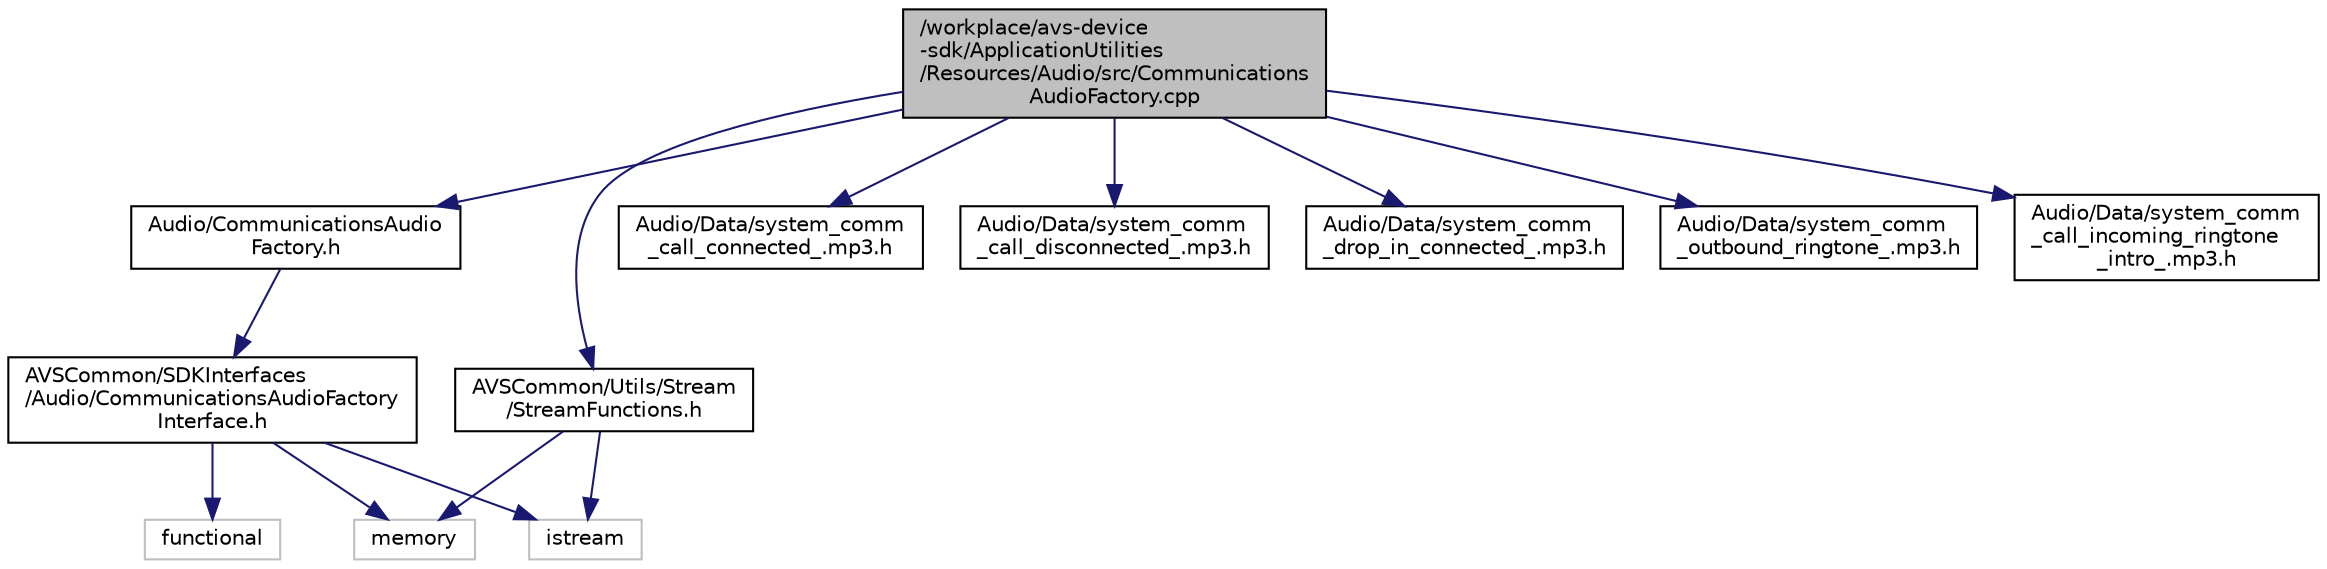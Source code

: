 digraph "/workplace/avs-device-sdk/ApplicationUtilities/Resources/Audio/src/CommunicationsAudioFactory.cpp"
{
  edge [fontname="Helvetica",fontsize="10",labelfontname="Helvetica",labelfontsize="10"];
  node [fontname="Helvetica",fontsize="10",shape=record];
  Node1 [label="/workplace/avs-device\l-sdk/ApplicationUtilities\l/Resources/Audio/src/Communications\lAudioFactory.cpp",height=0.2,width=0.4,color="black", fillcolor="grey75", style="filled", fontcolor="black"];
  Node1 -> Node2 [color="midnightblue",fontsize="10",style="solid",fontname="Helvetica"];
  Node2 [label="Audio/CommunicationsAudio\lFactory.h",height=0.2,width=0.4,color="black", fillcolor="white", style="filled",URL="$_communications_audio_factory_8h.html"];
  Node2 -> Node3 [color="midnightblue",fontsize="10",style="solid",fontname="Helvetica"];
  Node3 [label="AVSCommon/SDKInterfaces\l/Audio/CommunicationsAudioFactory\lInterface.h",height=0.2,width=0.4,color="black", fillcolor="white", style="filled",URL="$_communications_audio_factory_interface_8h.html"];
  Node3 -> Node4 [color="midnightblue",fontsize="10",style="solid",fontname="Helvetica"];
  Node4 [label="functional",height=0.2,width=0.4,color="grey75", fillcolor="white", style="filled"];
  Node3 -> Node5 [color="midnightblue",fontsize="10",style="solid",fontname="Helvetica"];
  Node5 [label="istream",height=0.2,width=0.4,color="grey75", fillcolor="white", style="filled"];
  Node3 -> Node6 [color="midnightblue",fontsize="10",style="solid",fontname="Helvetica"];
  Node6 [label="memory",height=0.2,width=0.4,color="grey75", fillcolor="white", style="filled"];
  Node1 -> Node7 [color="midnightblue",fontsize="10",style="solid",fontname="Helvetica"];
  Node7 [label="AVSCommon/Utils/Stream\l/StreamFunctions.h",height=0.2,width=0.4,color="black", fillcolor="white", style="filled",URL="$_stream_functions_8h.html"];
  Node7 -> Node6 [color="midnightblue",fontsize="10",style="solid",fontname="Helvetica"];
  Node7 -> Node5 [color="midnightblue",fontsize="10",style="solid",fontname="Helvetica"];
  Node1 -> Node8 [color="midnightblue",fontsize="10",style="solid",fontname="Helvetica"];
  Node8 [label="Audio/Data/system_comm\l_call_connected_.mp3.h",height=0.2,width=0.4,color="black", fillcolor="white", style="filled",URL="$system__comm__call__connected___8mp3_8h.html"];
  Node1 -> Node9 [color="midnightblue",fontsize="10",style="solid",fontname="Helvetica"];
  Node9 [label="Audio/Data/system_comm\l_call_disconnected_.mp3.h",height=0.2,width=0.4,color="black", fillcolor="white", style="filled",URL="$system__comm__call__disconnected___8mp3_8h.html"];
  Node1 -> Node10 [color="midnightblue",fontsize="10",style="solid",fontname="Helvetica"];
  Node10 [label="Audio/Data/system_comm\l_drop_in_connected_.mp3.h",height=0.2,width=0.4,color="black", fillcolor="white", style="filled",URL="$system__comm__drop__in__connected___8mp3_8h.html"];
  Node1 -> Node11 [color="midnightblue",fontsize="10",style="solid",fontname="Helvetica"];
  Node11 [label="Audio/Data/system_comm\l_outbound_ringtone_.mp3.h",height=0.2,width=0.4,color="black", fillcolor="white", style="filled",URL="$system__comm__outbound__ringtone___8mp3_8h.html"];
  Node1 -> Node12 [color="midnightblue",fontsize="10",style="solid",fontname="Helvetica"];
  Node12 [label="Audio/Data/system_comm\l_call_incoming_ringtone\l_intro_.mp3.h",height=0.2,width=0.4,color="black", fillcolor="white", style="filled",URL="$system__comm__call__incoming__ringtone__intro___8mp3_8h.html"];
}
